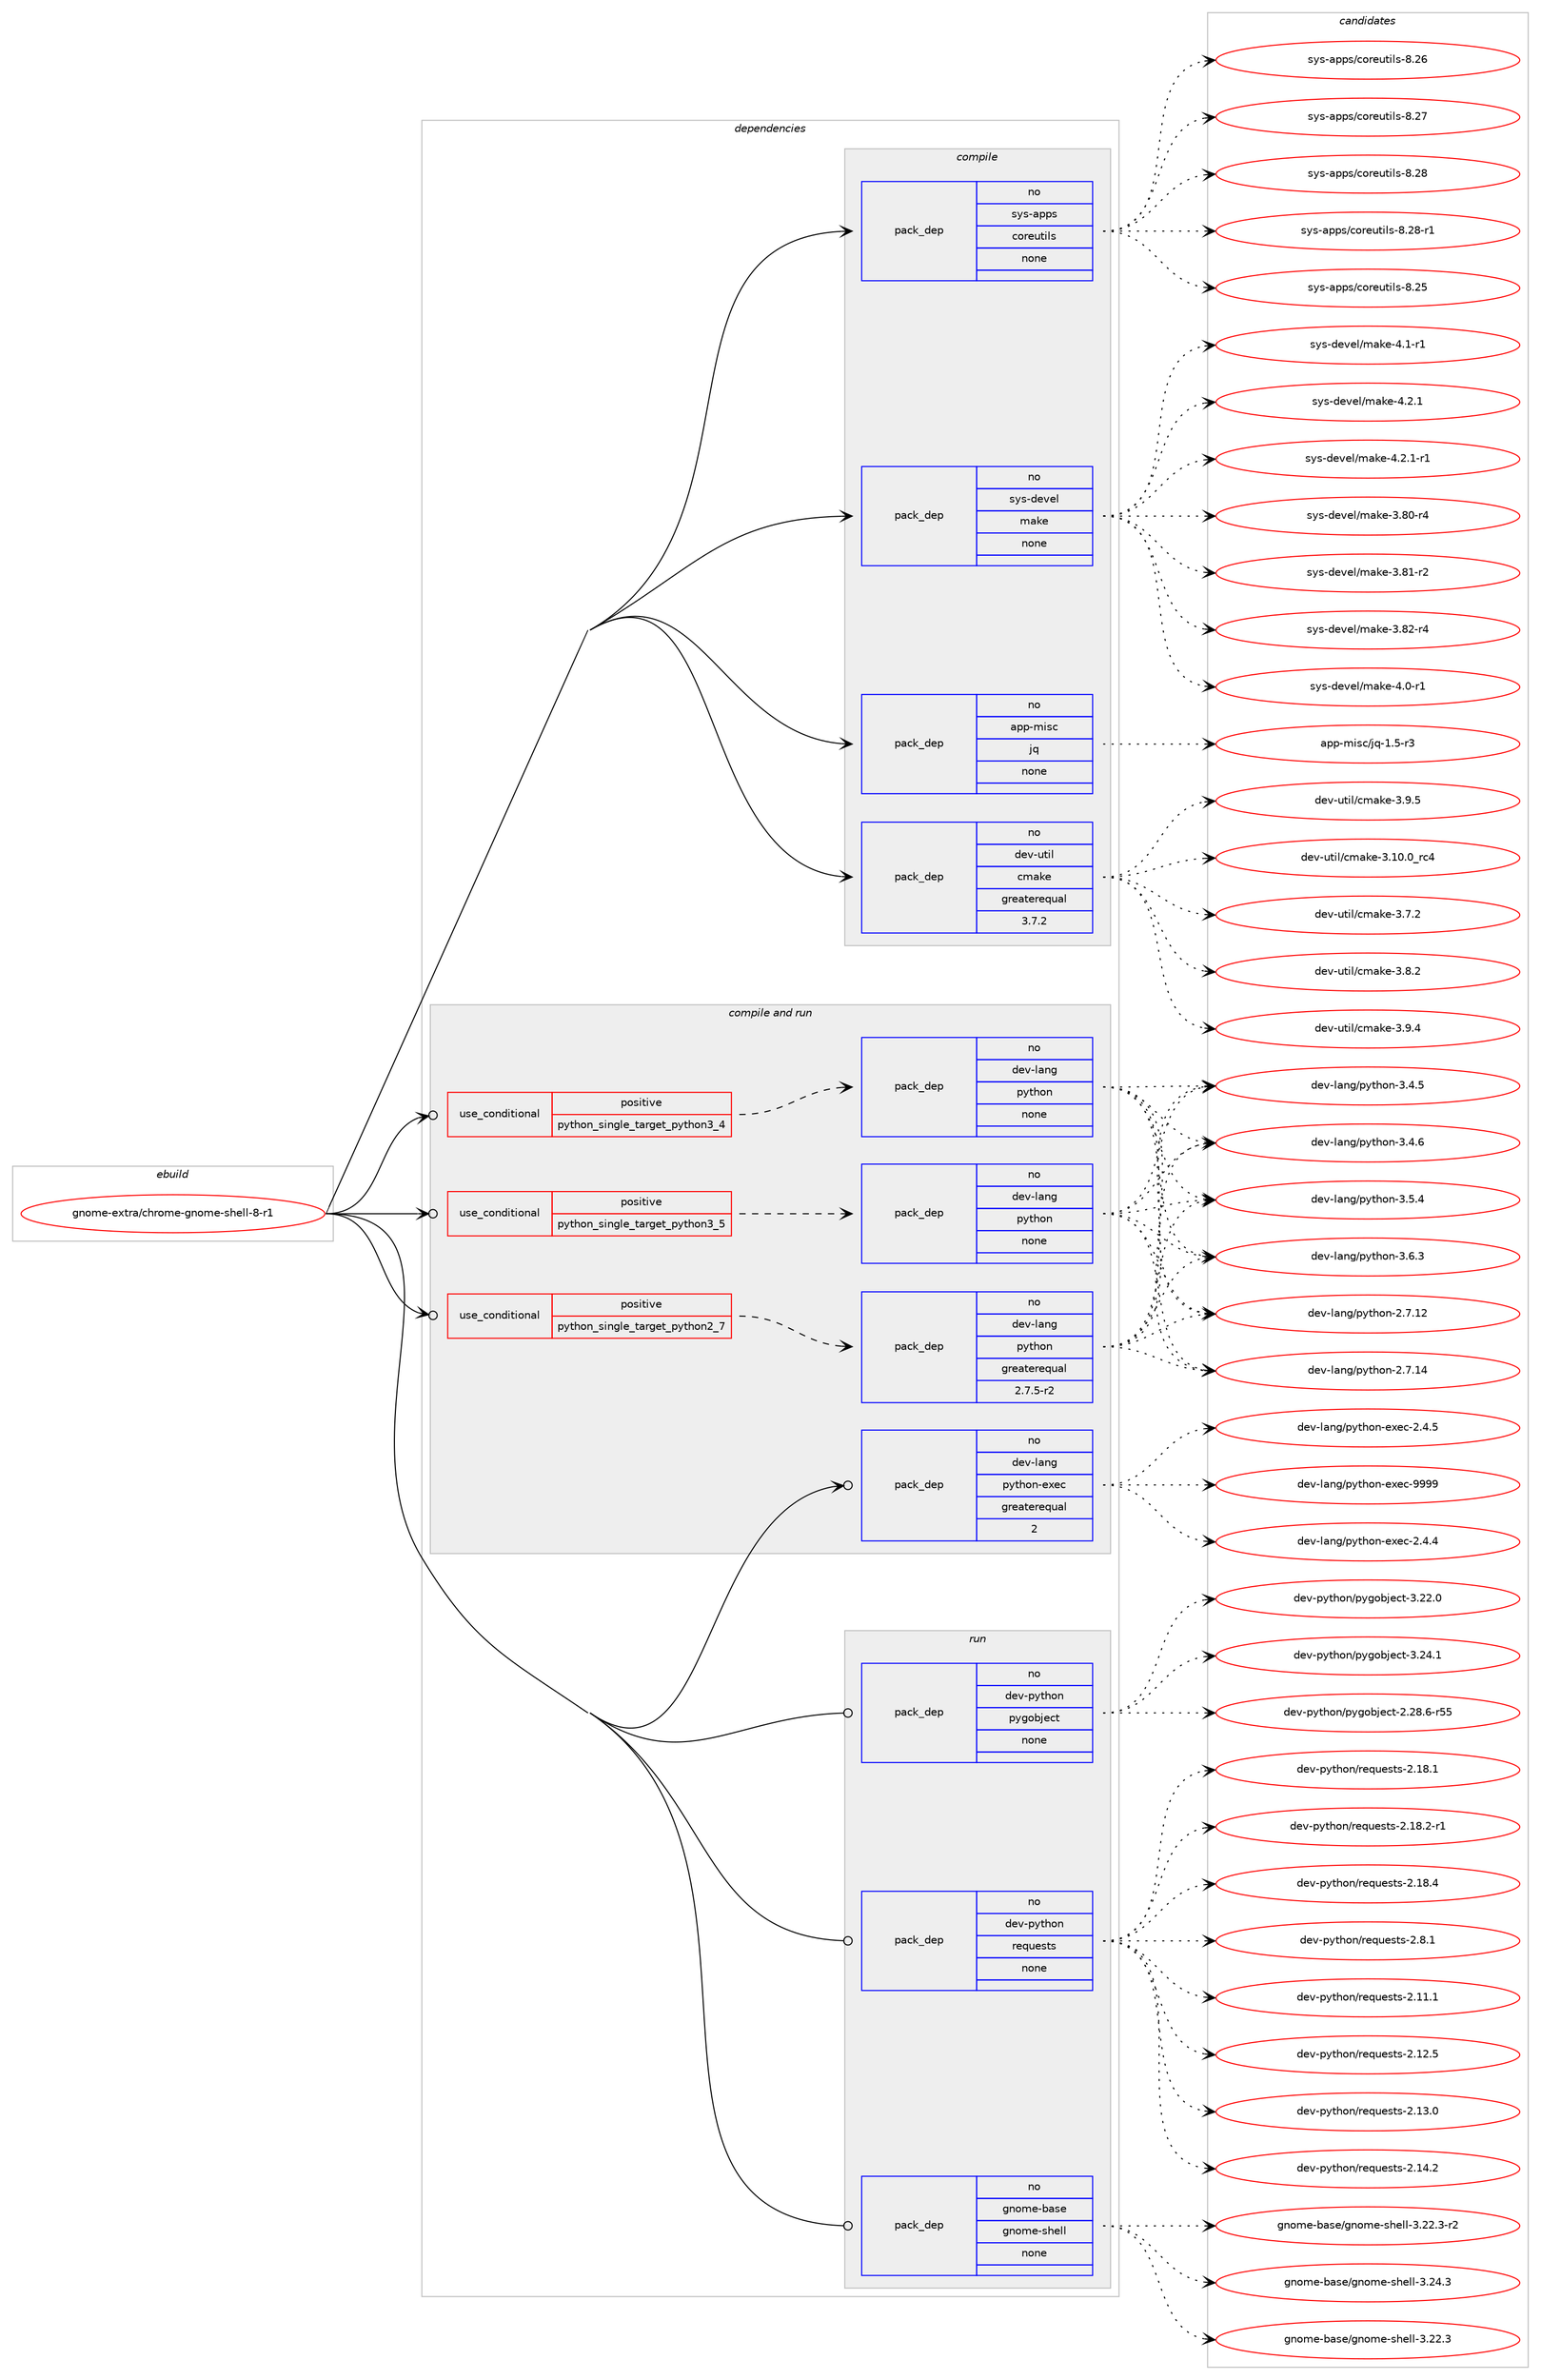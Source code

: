 digraph prolog {

# *************
# Graph options
# *************

newrank=true;
concentrate=true;
compound=true;
graph [rankdir=LR,fontname=Helvetica,fontsize=10,ranksep=1.5];#, ranksep=2.5, nodesep=0.2];
edge  [arrowhead=vee];
node  [fontname=Helvetica,fontsize=10];

# **********
# The ebuild
# **********

subgraph cluster_leftcol {
color=gray;
rank=same;
label=<<i>ebuild</i>>;
id [label="gnome-extra/chrome-gnome-shell-8-r1", color=red, width=4, href="../gnome-extra/chrome-gnome-shell-8-r1.svg"];
}

# ****************
# The dependencies
# ****************

subgraph cluster_midcol {
color=gray;
label=<<i>dependencies</i>>;
subgraph cluster_compile {
fillcolor="#eeeeee";
style=filled;
label=<<i>compile</i>>;
subgraph pack221207 {
dependency307623 [label=<<TABLE BORDER="0" CELLBORDER="1" CELLSPACING="0" CELLPADDING="4" WIDTH="220"><TR><TD ROWSPAN="6" CELLPADDING="30">pack_dep</TD></TR><TR><TD WIDTH="110">no</TD></TR><TR><TD>app-misc</TD></TR><TR><TD>jq</TD></TR><TR><TD>none</TD></TR><TR><TD></TD></TR></TABLE>>, shape=none, color=blue];
}
id:e -> dependency307623:w [weight=20,style="solid",arrowhead="vee"];
subgraph pack221208 {
dependency307624 [label=<<TABLE BORDER="0" CELLBORDER="1" CELLSPACING="0" CELLPADDING="4" WIDTH="220"><TR><TD ROWSPAN="6" CELLPADDING="30">pack_dep</TD></TR><TR><TD WIDTH="110">no</TD></TR><TR><TD>dev-util</TD></TR><TR><TD>cmake</TD></TR><TR><TD>greaterequal</TD></TR><TR><TD>3.7.2</TD></TR></TABLE>>, shape=none, color=blue];
}
id:e -> dependency307624:w [weight=20,style="solid",arrowhead="vee"];
subgraph pack221209 {
dependency307625 [label=<<TABLE BORDER="0" CELLBORDER="1" CELLSPACING="0" CELLPADDING="4" WIDTH="220"><TR><TD ROWSPAN="6" CELLPADDING="30">pack_dep</TD></TR><TR><TD WIDTH="110">no</TD></TR><TR><TD>sys-apps</TD></TR><TR><TD>coreutils</TD></TR><TR><TD>none</TD></TR><TR><TD></TD></TR></TABLE>>, shape=none, color=blue];
}
id:e -> dependency307625:w [weight=20,style="solid",arrowhead="vee"];
subgraph pack221210 {
dependency307626 [label=<<TABLE BORDER="0" CELLBORDER="1" CELLSPACING="0" CELLPADDING="4" WIDTH="220"><TR><TD ROWSPAN="6" CELLPADDING="30">pack_dep</TD></TR><TR><TD WIDTH="110">no</TD></TR><TR><TD>sys-devel</TD></TR><TR><TD>make</TD></TR><TR><TD>none</TD></TR><TR><TD></TD></TR></TABLE>>, shape=none, color=blue];
}
id:e -> dependency307626:w [weight=20,style="solid",arrowhead="vee"];
}
subgraph cluster_compileandrun {
fillcolor="#eeeeee";
style=filled;
label=<<i>compile and run</i>>;
subgraph cond81584 {
dependency307627 [label=<<TABLE BORDER="0" CELLBORDER="1" CELLSPACING="0" CELLPADDING="4"><TR><TD ROWSPAN="3" CELLPADDING="10">use_conditional</TD></TR><TR><TD>positive</TD></TR><TR><TD>python_single_target_python2_7</TD></TR></TABLE>>, shape=none, color=red];
subgraph pack221211 {
dependency307628 [label=<<TABLE BORDER="0" CELLBORDER="1" CELLSPACING="0" CELLPADDING="4" WIDTH="220"><TR><TD ROWSPAN="6" CELLPADDING="30">pack_dep</TD></TR><TR><TD WIDTH="110">no</TD></TR><TR><TD>dev-lang</TD></TR><TR><TD>python</TD></TR><TR><TD>greaterequal</TD></TR><TR><TD>2.7.5-r2</TD></TR></TABLE>>, shape=none, color=blue];
}
dependency307627:e -> dependency307628:w [weight=20,style="dashed",arrowhead="vee"];
}
id:e -> dependency307627:w [weight=20,style="solid",arrowhead="odotvee"];
subgraph cond81585 {
dependency307629 [label=<<TABLE BORDER="0" CELLBORDER="1" CELLSPACING="0" CELLPADDING="4"><TR><TD ROWSPAN="3" CELLPADDING="10">use_conditional</TD></TR><TR><TD>positive</TD></TR><TR><TD>python_single_target_python3_4</TD></TR></TABLE>>, shape=none, color=red];
subgraph pack221212 {
dependency307630 [label=<<TABLE BORDER="0" CELLBORDER="1" CELLSPACING="0" CELLPADDING="4" WIDTH="220"><TR><TD ROWSPAN="6" CELLPADDING="30">pack_dep</TD></TR><TR><TD WIDTH="110">no</TD></TR><TR><TD>dev-lang</TD></TR><TR><TD>python</TD></TR><TR><TD>none</TD></TR><TR><TD></TD></TR></TABLE>>, shape=none, color=blue];
}
dependency307629:e -> dependency307630:w [weight=20,style="dashed",arrowhead="vee"];
}
id:e -> dependency307629:w [weight=20,style="solid",arrowhead="odotvee"];
subgraph cond81586 {
dependency307631 [label=<<TABLE BORDER="0" CELLBORDER="1" CELLSPACING="0" CELLPADDING="4"><TR><TD ROWSPAN="3" CELLPADDING="10">use_conditional</TD></TR><TR><TD>positive</TD></TR><TR><TD>python_single_target_python3_5</TD></TR></TABLE>>, shape=none, color=red];
subgraph pack221213 {
dependency307632 [label=<<TABLE BORDER="0" CELLBORDER="1" CELLSPACING="0" CELLPADDING="4" WIDTH="220"><TR><TD ROWSPAN="6" CELLPADDING="30">pack_dep</TD></TR><TR><TD WIDTH="110">no</TD></TR><TR><TD>dev-lang</TD></TR><TR><TD>python</TD></TR><TR><TD>none</TD></TR><TR><TD></TD></TR></TABLE>>, shape=none, color=blue];
}
dependency307631:e -> dependency307632:w [weight=20,style="dashed",arrowhead="vee"];
}
id:e -> dependency307631:w [weight=20,style="solid",arrowhead="odotvee"];
subgraph pack221214 {
dependency307633 [label=<<TABLE BORDER="0" CELLBORDER="1" CELLSPACING="0" CELLPADDING="4" WIDTH="220"><TR><TD ROWSPAN="6" CELLPADDING="30">pack_dep</TD></TR><TR><TD WIDTH="110">no</TD></TR><TR><TD>dev-lang</TD></TR><TR><TD>python-exec</TD></TR><TR><TD>greaterequal</TD></TR><TR><TD>2</TD></TR></TABLE>>, shape=none, color=blue];
}
id:e -> dependency307633:w [weight=20,style="solid",arrowhead="odotvee"];
}
subgraph cluster_run {
fillcolor="#eeeeee";
style=filled;
label=<<i>run</i>>;
subgraph pack221215 {
dependency307634 [label=<<TABLE BORDER="0" CELLBORDER="1" CELLSPACING="0" CELLPADDING="4" WIDTH="220"><TR><TD ROWSPAN="6" CELLPADDING="30">pack_dep</TD></TR><TR><TD WIDTH="110">no</TD></TR><TR><TD>dev-python</TD></TR><TR><TD>pygobject</TD></TR><TR><TD>none</TD></TR><TR><TD></TD></TR></TABLE>>, shape=none, color=blue];
}
id:e -> dependency307634:w [weight=20,style="solid",arrowhead="odot"];
subgraph pack221216 {
dependency307635 [label=<<TABLE BORDER="0" CELLBORDER="1" CELLSPACING="0" CELLPADDING="4" WIDTH="220"><TR><TD ROWSPAN="6" CELLPADDING="30">pack_dep</TD></TR><TR><TD WIDTH="110">no</TD></TR><TR><TD>dev-python</TD></TR><TR><TD>requests</TD></TR><TR><TD>none</TD></TR><TR><TD></TD></TR></TABLE>>, shape=none, color=blue];
}
id:e -> dependency307635:w [weight=20,style="solid",arrowhead="odot"];
subgraph pack221217 {
dependency307636 [label=<<TABLE BORDER="0" CELLBORDER="1" CELLSPACING="0" CELLPADDING="4" WIDTH="220"><TR><TD ROWSPAN="6" CELLPADDING="30">pack_dep</TD></TR><TR><TD WIDTH="110">no</TD></TR><TR><TD>gnome-base</TD></TR><TR><TD>gnome-shell</TD></TR><TR><TD>none</TD></TR><TR><TD></TD></TR></TABLE>>, shape=none, color=blue];
}
id:e -> dependency307636:w [weight=20,style="solid",arrowhead="odot"];
}
}

# **************
# The candidates
# **************

subgraph cluster_choices {
rank=same;
color=gray;
label=<<i>candidates</i>>;

subgraph choice221207 {
color=black;
nodesep=1;
choice97112112451091051159947106113454946534511451 [label="app-misc/jq-1.5-r3", color=red, width=4,href="../app-misc/jq-1.5-r3.svg"];
dependency307623:e -> choice97112112451091051159947106113454946534511451:w [style=dotted,weight="100"];
}
subgraph choice221208 {
color=black;
nodesep=1;
choice1001011184511711610510847991099710710145514649484648951149952 [label="dev-util/cmake-3.10.0_rc4", color=red, width=4,href="../dev-util/cmake-3.10.0_rc4.svg"];
choice10010111845117116105108479910997107101455146554650 [label="dev-util/cmake-3.7.2", color=red, width=4,href="../dev-util/cmake-3.7.2.svg"];
choice10010111845117116105108479910997107101455146564650 [label="dev-util/cmake-3.8.2", color=red, width=4,href="../dev-util/cmake-3.8.2.svg"];
choice10010111845117116105108479910997107101455146574652 [label="dev-util/cmake-3.9.4", color=red, width=4,href="../dev-util/cmake-3.9.4.svg"];
choice10010111845117116105108479910997107101455146574653 [label="dev-util/cmake-3.9.5", color=red, width=4,href="../dev-util/cmake-3.9.5.svg"];
dependency307624:e -> choice1001011184511711610510847991099710710145514649484648951149952:w [style=dotted,weight="100"];
dependency307624:e -> choice10010111845117116105108479910997107101455146554650:w [style=dotted,weight="100"];
dependency307624:e -> choice10010111845117116105108479910997107101455146564650:w [style=dotted,weight="100"];
dependency307624:e -> choice10010111845117116105108479910997107101455146574652:w [style=dotted,weight="100"];
dependency307624:e -> choice10010111845117116105108479910997107101455146574653:w [style=dotted,weight="100"];
}
subgraph choice221209 {
color=black;
nodesep=1;
choice115121115459711211211547991111141011171161051081154556465053 [label="sys-apps/coreutils-8.25", color=red, width=4,href="../sys-apps/coreutils-8.25.svg"];
choice115121115459711211211547991111141011171161051081154556465054 [label="sys-apps/coreutils-8.26", color=red, width=4,href="../sys-apps/coreutils-8.26.svg"];
choice115121115459711211211547991111141011171161051081154556465055 [label="sys-apps/coreutils-8.27", color=red, width=4,href="../sys-apps/coreutils-8.27.svg"];
choice115121115459711211211547991111141011171161051081154556465056 [label="sys-apps/coreutils-8.28", color=red, width=4,href="../sys-apps/coreutils-8.28.svg"];
choice1151211154597112112115479911111410111711610510811545564650564511449 [label="sys-apps/coreutils-8.28-r1", color=red, width=4,href="../sys-apps/coreutils-8.28-r1.svg"];
dependency307625:e -> choice115121115459711211211547991111141011171161051081154556465053:w [style=dotted,weight="100"];
dependency307625:e -> choice115121115459711211211547991111141011171161051081154556465054:w [style=dotted,weight="100"];
dependency307625:e -> choice115121115459711211211547991111141011171161051081154556465055:w [style=dotted,weight="100"];
dependency307625:e -> choice115121115459711211211547991111141011171161051081154556465056:w [style=dotted,weight="100"];
dependency307625:e -> choice1151211154597112112115479911111410111711610510811545564650564511449:w [style=dotted,weight="100"];
}
subgraph choice221210 {
color=black;
nodesep=1;
choice11512111545100101118101108471099710710145514656484511452 [label="sys-devel/make-3.80-r4", color=red, width=4,href="../sys-devel/make-3.80-r4.svg"];
choice11512111545100101118101108471099710710145514656494511450 [label="sys-devel/make-3.81-r2", color=red, width=4,href="../sys-devel/make-3.81-r2.svg"];
choice11512111545100101118101108471099710710145514656504511452 [label="sys-devel/make-3.82-r4", color=red, width=4,href="../sys-devel/make-3.82-r4.svg"];
choice115121115451001011181011084710997107101455246484511449 [label="sys-devel/make-4.0-r1", color=red, width=4,href="../sys-devel/make-4.0-r1.svg"];
choice115121115451001011181011084710997107101455246494511449 [label="sys-devel/make-4.1-r1", color=red, width=4,href="../sys-devel/make-4.1-r1.svg"];
choice115121115451001011181011084710997107101455246504649 [label="sys-devel/make-4.2.1", color=red, width=4,href="../sys-devel/make-4.2.1.svg"];
choice1151211154510010111810110847109971071014552465046494511449 [label="sys-devel/make-4.2.1-r1", color=red, width=4,href="../sys-devel/make-4.2.1-r1.svg"];
dependency307626:e -> choice11512111545100101118101108471099710710145514656484511452:w [style=dotted,weight="100"];
dependency307626:e -> choice11512111545100101118101108471099710710145514656494511450:w [style=dotted,weight="100"];
dependency307626:e -> choice11512111545100101118101108471099710710145514656504511452:w [style=dotted,weight="100"];
dependency307626:e -> choice115121115451001011181011084710997107101455246484511449:w [style=dotted,weight="100"];
dependency307626:e -> choice115121115451001011181011084710997107101455246494511449:w [style=dotted,weight="100"];
dependency307626:e -> choice115121115451001011181011084710997107101455246504649:w [style=dotted,weight="100"];
dependency307626:e -> choice1151211154510010111810110847109971071014552465046494511449:w [style=dotted,weight="100"];
}
subgraph choice221211 {
color=black;
nodesep=1;
choice10010111845108971101034711212111610411111045504655464950 [label="dev-lang/python-2.7.12", color=red, width=4,href="../dev-lang/python-2.7.12.svg"];
choice10010111845108971101034711212111610411111045504655464952 [label="dev-lang/python-2.7.14", color=red, width=4,href="../dev-lang/python-2.7.14.svg"];
choice100101118451089711010347112121116104111110455146524653 [label="dev-lang/python-3.4.5", color=red, width=4,href="../dev-lang/python-3.4.5.svg"];
choice100101118451089711010347112121116104111110455146524654 [label="dev-lang/python-3.4.6", color=red, width=4,href="../dev-lang/python-3.4.6.svg"];
choice100101118451089711010347112121116104111110455146534652 [label="dev-lang/python-3.5.4", color=red, width=4,href="../dev-lang/python-3.5.4.svg"];
choice100101118451089711010347112121116104111110455146544651 [label="dev-lang/python-3.6.3", color=red, width=4,href="../dev-lang/python-3.6.3.svg"];
dependency307628:e -> choice10010111845108971101034711212111610411111045504655464950:w [style=dotted,weight="100"];
dependency307628:e -> choice10010111845108971101034711212111610411111045504655464952:w [style=dotted,weight="100"];
dependency307628:e -> choice100101118451089711010347112121116104111110455146524653:w [style=dotted,weight="100"];
dependency307628:e -> choice100101118451089711010347112121116104111110455146524654:w [style=dotted,weight="100"];
dependency307628:e -> choice100101118451089711010347112121116104111110455146534652:w [style=dotted,weight="100"];
dependency307628:e -> choice100101118451089711010347112121116104111110455146544651:w [style=dotted,weight="100"];
}
subgraph choice221212 {
color=black;
nodesep=1;
choice10010111845108971101034711212111610411111045504655464950 [label="dev-lang/python-2.7.12", color=red, width=4,href="../dev-lang/python-2.7.12.svg"];
choice10010111845108971101034711212111610411111045504655464952 [label="dev-lang/python-2.7.14", color=red, width=4,href="../dev-lang/python-2.7.14.svg"];
choice100101118451089711010347112121116104111110455146524653 [label="dev-lang/python-3.4.5", color=red, width=4,href="../dev-lang/python-3.4.5.svg"];
choice100101118451089711010347112121116104111110455146524654 [label="dev-lang/python-3.4.6", color=red, width=4,href="../dev-lang/python-3.4.6.svg"];
choice100101118451089711010347112121116104111110455146534652 [label="dev-lang/python-3.5.4", color=red, width=4,href="../dev-lang/python-3.5.4.svg"];
choice100101118451089711010347112121116104111110455146544651 [label="dev-lang/python-3.6.3", color=red, width=4,href="../dev-lang/python-3.6.3.svg"];
dependency307630:e -> choice10010111845108971101034711212111610411111045504655464950:w [style=dotted,weight="100"];
dependency307630:e -> choice10010111845108971101034711212111610411111045504655464952:w [style=dotted,weight="100"];
dependency307630:e -> choice100101118451089711010347112121116104111110455146524653:w [style=dotted,weight="100"];
dependency307630:e -> choice100101118451089711010347112121116104111110455146524654:w [style=dotted,weight="100"];
dependency307630:e -> choice100101118451089711010347112121116104111110455146534652:w [style=dotted,weight="100"];
dependency307630:e -> choice100101118451089711010347112121116104111110455146544651:w [style=dotted,weight="100"];
}
subgraph choice221213 {
color=black;
nodesep=1;
choice10010111845108971101034711212111610411111045504655464950 [label="dev-lang/python-2.7.12", color=red, width=4,href="../dev-lang/python-2.7.12.svg"];
choice10010111845108971101034711212111610411111045504655464952 [label="dev-lang/python-2.7.14", color=red, width=4,href="../dev-lang/python-2.7.14.svg"];
choice100101118451089711010347112121116104111110455146524653 [label="dev-lang/python-3.4.5", color=red, width=4,href="../dev-lang/python-3.4.5.svg"];
choice100101118451089711010347112121116104111110455146524654 [label="dev-lang/python-3.4.6", color=red, width=4,href="../dev-lang/python-3.4.6.svg"];
choice100101118451089711010347112121116104111110455146534652 [label="dev-lang/python-3.5.4", color=red, width=4,href="../dev-lang/python-3.5.4.svg"];
choice100101118451089711010347112121116104111110455146544651 [label="dev-lang/python-3.6.3", color=red, width=4,href="../dev-lang/python-3.6.3.svg"];
dependency307632:e -> choice10010111845108971101034711212111610411111045504655464950:w [style=dotted,weight="100"];
dependency307632:e -> choice10010111845108971101034711212111610411111045504655464952:w [style=dotted,weight="100"];
dependency307632:e -> choice100101118451089711010347112121116104111110455146524653:w [style=dotted,weight="100"];
dependency307632:e -> choice100101118451089711010347112121116104111110455146524654:w [style=dotted,weight="100"];
dependency307632:e -> choice100101118451089711010347112121116104111110455146534652:w [style=dotted,weight="100"];
dependency307632:e -> choice100101118451089711010347112121116104111110455146544651:w [style=dotted,weight="100"];
}
subgraph choice221214 {
color=black;
nodesep=1;
choice1001011184510897110103471121211161041111104510112010199455046524652 [label="dev-lang/python-exec-2.4.4", color=red, width=4,href="../dev-lang/python-exec-2.4.4.svg"];
choice1001011184510897110103471121211161041111104510112010199455046524653 [label="dev-lang/python-exec-2.4.5", color=red, width=4,href="../dev-lang/python-exec-2.4.5.svg"];
choice10010111845108971101034711212111610411111045101120101994557575757 [label="dev-lang/python-exec-9999", color=red, width=4,href="../dev-lang/python-exec-9999.svg"];
dependency307633:e -> choice1001011184510897110103471121211161041111104510112010199455046524652:w [style=dotted,weight="100"];
dependency307633:e -> choice1001011184510897110103471121211161041111104510112010199455046524653:w [style=dotted,weight="100"];
dependency307633:e -> choice10010111845108971101034711212111610411111045101120101994557575757:w [style=dotted,weight="100"];
}
subgraph choice221215 {
color=black;
nodesep=1;
choice1001011184511212111610411111047112121103111981061019911645504650564654451145353 [label="dev-python/pygobject-2.28.6-r55", color=red, width=4,href="../dev-python/pygobject-2.28.6-r55.svg"];
choice1001011184511212111610411111047112121103111981061019911645514650504648 [label="dev-python/pygobject-3.22.0", color=red, width=4,href="../dev-python/pygobject-3.22.0.svg"];
choice1001011184511212111610411111047112121103111981061019911645514650524649 [label="dev-python/pygobject-3.24.1", color=red, width=4,href="../dev-python/pygobject-3.24.1.svg"];
dependency307634:e -> choice1001011184511212111610411111047112121103111981061019911645504650564654451145353:w [style=dotted,weight="100"];
dependency307634:e -> choice1001011184511212111610411111047112121103111981061019911645514650504648:w [style=dotted,weight="100"];
dependency307634:e -> choice1001011184511212111610411111047112121103111981061019911645514650524649:w [style=dotted,weight="100"];
}
subgraph choice221216 {
color=black;
nodesep=1;
choice100101118451121211161041111104711410111311710111511611545504649494649 [label="dev-python/requests-2.11.1", color=red, width=4,href="../dev-python/requests-2.11.1.svg"];
choice100101118451121211161041111104711410111311710111511611545504649504653 [label="dev-python/requests-2.12.5", color=red, width=4,href="../dev-python/requests-2.12.5.svg"];
choice100101118451121211161041111104711410111311710111511611545504649514648 [label="dev-python/requests-2.13.0", color=red, width=4,href="../dev-python/requests-2.13.0.svg"];
choice100101118451121211161041111104711410111311710111511611545504649524650 [label="dev-python/requests-2.14.2", color=red, width=4,href="../dev-python/requests-2.14.2.svg"];
choice100101118451121211161041111104711410111311710111511611545504649564649 [label="dev-python/requests-2.18.1", color=red, width=4,href="../dev-python/requests-2.18.1.svg"];
choice1001011184511212111610411111047114101113117101115116115455046495646504511449 [label="dev-python/requests-2.18.2-r1", color=red, width=4,href="../dev-python/requests-2.18.2-r1.svg"];
choice100101118451121211161041111104711410111311710111511611545504649564652 [label="dev-python/requests-2.18.4", color=red, width=4,href="../dev-python/requests-2.18.4.svg"];
choice1001011184511212111610411111047114101113117101115116115455046564649 [label="dev-python/requests-2.8.1", color=red, width=4,href="../dev-python/requests-2.8.1.svg"];
dependency307635:e -> choice100101118451121211161041111104711410111311710111511611545504649494649:w [style=dotted,weight="100"];
dependency307635:e -> choice100101118451121211161041111104711410111311710111511611545504649504653:w [style=dotted,weight="100"];
dependency307635:e -> choice100101118451121211161041111104711410111311710111511611545504649514648:w [style=dotted,weight="100"];
dependency307635:e -> choice100101118451121211161041111104711410111311710111511611545504649524650:w [style=dotted,weight="100"];
dependency307635:e -> choice100101118451121211161041111104711410111311710111511611545504649564649:w [style=dotted,weight="100"];
dependency307635:e -> choice1001011184511212111610411111047114101113117101115116115455046495646504511449:w [style=dotted,weight="100"];
dependency307635:e -> choice100101118451121211161041111104711410111311710111511611545504649564652:w [style=dotted,weight="100"];
dependency307635:e -> choice1001011184511212111610411111047114101113117101115116115455046564649:w [style=dotted,weight="100"];
}
subgraph choice221217 {
color=black;
nodesep=1;
choice103110111109101459897115101471031101111091014511510410110810845514650504651 [label="gnome-base/gnome-shell-3.22.3", color=red, width=4,href="../gnome-base/gnome-shell-3.22.3.svg"];
choice1031101111091014598971151014710311011110910145115104101108108455146505046514511450 [label="gnome-base/gnome-shell-3.22.3-r2", color=red, width=4,href="../gnome-base/gnome-shell-3.22.3-r2.svg"];
choice103110111109101459897115101471031101111091014511510410110810845514650524651 [label="gnome-base/gnome-shell-3.24.3", color=red, width=4,href="../gnome-base/gnome-shell-3.24.3.svg"];
dependency307636:e -> choice103110111109101459897115101471031101111091014511510410110810845514650504651:w [style=dotted,weight="100"];
dependency307636:e -> choice1031101111091014598971151014710311011110910145115104101108108455146505046514511450:w [style=dotted,weight="100"];
dependency307636:e -> choice103110111109101459897115101471031101111091014511510410110810845514650524651:w [style=dotted,weight="100"];
}
}

}
